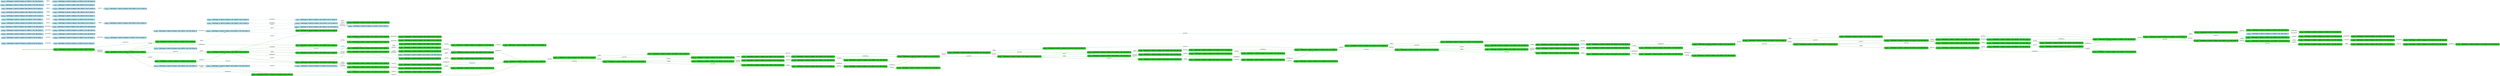 digraph g {

	rankdir="LR"

	__invisible__[shape="point", color="forestgreen"]
	c0q128[label=<<b>c<sub>0</sub>q<sub>128</sub> = AskChange=0, AskCof=0, Balance=0, CofLeft=6, Pot=0, Status=0</b>>, shape="box", style="rounded, filled", fillcolor="limegreen", color="forestgreen", penwidth=3] // Initial
	c1q864[label=<<b>c<sub>1</sub>q<sub>864</sub> = AskChange=0, AskCof=0, Balance=0, CofLeft=6, Pot=0, Status=1</b>>, shape="box", style="rounded, filled", fillcolor="limegreen", color="forestgreen"]
	c2q64[label=<<b>c<sub>2</sub>q<sub>64</sub> = AskChange=0, AskCof=0, Balance=0, CofLeft=6, Pot=0, Status=2</b>>, shape="box", style="rounded, filled", fillcolor="limegreen", color="forestgreen"]
	c3q812[label=<<b>c<sub>3</sub>q<sub>812</sub> = AskChange=0, AskCof=0, Balance=100, CofLeft=6, Pot=0, Status=1</b>>, shape="box", style="rounded, filled", fillcolor="limegreen", color="forestgreen"]
	c5q64[label=<<b>c<sub>5</sub>q<sub>64</sub> = AskChange=0, AskCof=0, Balance=100, CofLeft=6, Pot=0, Status=2</b>>, shape="box", style="rounded, filled", fillcolor="limegreen", color="forestgreen"]
	c49q128[label=<<b>c<sub>49</sub>q<sub>128</sub> = AskChange=0, AskCof=0, Balance=100, CofLeft=6, Pot=0, Status=0</b>>, shape="box", style="rounded, filled", fillcolor="limegreen", color="forestgreen"]
	c6q32[label=<<b>c<sub>6</sub>q<sub>32</sub> = AskChange=1, AskCof=0, Balance=100, CofLeft=6, Pot=0, Status=1</b>>, shape="box", style="rounded, filled", fillcolor="limegreen", color="forestgreen"]
	c10q64[label=<<b>c<sub>10</sub>q<sub>64</sub> = AskChange=1, AskCof=0, Balance=100, CofLeft=6, Pot=0, Status=2</b>>, shape="box", style="rounded, filled", fillcolor="limegreen", color="forestgreen"]
	c134q128[label=<<b>c<sub>134</sub>q<sub>128</sub> = AskChange=1, AskCof=0, Balance=100, CofLeft=6, Pot=0, Status=0</b>>, shape="box", style="rounded, filled", fillcolor="limegreen", color="forestgreen"]
	c7q33[label=<<b>c<sub>7</sub>q<sub>33</sub> = AskChange=0, AskCof=1, Balance=100, CofLeft=6, Pot=0, Status=1</b>>, shape="box", style="rounded, filled", fillcolor="limegreen", color="forestgreen"]
	c11q64[label=<<b>c<sub>11</sub>q<sub>64</sub> = AskChange=0, AskCof=1, Balance=100, CofLeft=6, Pot=0, Status=2</b>>, shape="box", style="rounded, filled", fillcolor="limegreen", color="forestgreen"]
	c133q128[label=<<b>c<sub>133</sub>q<sub>128</sub> = AskChange=0, AskCof=1, Balance=100, CofLeft=6, Pot=0, Status=0</b>>, shape="box", style="rounded, filled", fillcolor="limegreen", color="forestgreen"]
	c12q32[label=<<b>c<sub>12</sub>q<sub>32</sub> = AskChange=1, AskCof=0, Balance=50, CofLeft=5, Pot=50, Status=1</b>>, shape="box", style="rounded, filled", fillcolor="limegreen", color="forestgreen"]
	c132q64[label=<<b>c<sub>132</sub>q<sub>64</sub> = AskChange=1, AskCof=0, Balance=50, CofLeft=5, Pot=50, Status=2</b>>, shape="box", style="rounded, filled", fillcolor="limegreen", color="forestgreen"]
	c67q864[label=<<b>c<sub>67</sub>q<sub>864</sub> = AskChange=0, AskCof=0, Balance=0, CofLeft=5, Pot=50, Status=1</b>>, shape="box", style="rounded, filled", fillcolor="limegreen", color="forestgreen"]
	c68q812[label=<<b>c<sub>68</sub>q<sub>812</sub> = AskChange=0, AskCof=0, Balance=100, CofLeft=5, Pot=50, Status=1</b>>, shape="box", style="rounded, filled", fillcolor="limegreen", color="forestgreen"]
	c72q33[label=<<b>c<sub>72</sub>q<sub>33</sub> = AskChange=0, AskCof=1, Balance=100, CofLeft=5, Pot=50, Status=1</b>>, shape="box", style="rounded, filled", fillcolor="limegreen", color="forestgreen"]
	c78q32[label=<<b>c<sub>78</sub>q<sub>32</sub> = AskChange=1, AskCof=0, Balance=50, CofLeft=4, Pot=100, Status=1</b>>, shape="box", style="rounded, filled", fillcolor="limegreen", color="forestgreen"]
	c137q64[label=<<b>c<sub>137</sub>q<sub>64</sub> = AskChange=1, AskCof=0, Balance=50, CofLeft=4, Pot=100, Status=2</b>>, shape="box", style="rounded, filled", fillcolor="limegreen", color="forestgreen"]
	c79q864[label=<<b>c<sub>79</sub>q<sub>864</sub> = AskChange=0, AskCof=0, Balance=0, CofLeft=4, Pot=100, Status=1</b>>, shape="box", style="rounded, filled", fillcolor="limegreen", color="forestgreen"]
	c80q812[label=<<b>c<sub>80</sub>q<sub>812</sub> = AskChange=0, AskCof=0, Balance=100, CofLeft=4, Pot=100, Status=1</b>>, shape="box", style="rounded, filled", fillcolor="limegreen", color="forestgreen"]
	c84q33[label=<<b>c<sub>84</sub>q<sub>33</sub> = AskChange=0, AskCof=1, Balance=100, CofLeft=4, Pot=100, Status=1</b>>, shape="box", style="rounded, filled", fillcolor="limegreen", color="forestgreen"]
	c90q32[label=<<b>c<sub>90</sub>q<sub>32</sub> = AskChange=1, AskCof=0, Balance=50, CofLeft=3, Pot=150, Status=1</b>>, shape="box", style="rounded, filled", fillcolor="limegreen", color="forestgreen"]
	c140q64[label=<<b>c<sub>140</sub>q<sub>64</sub> = AskChange=1, AskCof=0, Balance=50, CofLeft=3, Pot=150, Status=2</b>>, shape="box", style="rounded, filled", fillcolor="limegreen", color="forestgreen"]
	c91q864[label=<<b>c<sub>91</sub>q<sub>864</sub> = AskChange=0, AskCof=0, Balance=0, CofLeft=3, Pot=150, Status=1</b>>, shape="box", style="rounded, filled", fillcolor="limegreen", color="forestgreen"]
	c92q812[label=<<b>c<sub>92</sub>q<sub>812</sub> = AskChange=0, AskCof=0, Balance=100, CofLeft=3, Pot=150, Status=1</b>>, shape="box", style="rounded, filled", fillcolor="limegreen", color="forestgreen"]
	c96q33[label=<<b>c<sub>96</sub>q<sub>33</sub> = AskChange=0, AskCof=1, Balance=100, CofLeft=3, Pot=150, Status=1</b>>, shape="box", style="rounded, filled", fillcolor="limegreen", color="forestgreen"]
	c102q32[label=<<b>c<sub>102</sub>q<sub>32</sub> = AskChange=1, AskCof=0, Balance=50, CofLeft=2, Pot=200, Status=1</b>>, shape="box", style="rounded, filled", fillcolor="limegreen", color="forestgreen"]
	c143q64[label=<<b>c<sub>143</sub>q<sub>64</sub> = AskChange=1, AskCof=0, Balance=50, CofLeft=2, Pot=200, Status=2</b>>, shape="box", style="rounded, filled", fillcolor="limegreen", color="forestgreen"]
	c103q864[label=<<b>c<sub>103</sub>q<sub>864</sub> = AskChange=0, AskCof=0, Balance=0, CofLeft=2, Pot=200, Status=1</b>>, shape="box", style="rounded, filled", fillcolor="limegreen", color="forestgreen"]
	c104q812[label=<<b>c<sub>104</sub>q<sub>812</sub> = AskChange=0, AskCof=0, Balance=100, CofLeft=2, Pot=200, Status=1</b>>, shape="box", style="rounded, filled", fillcolor="limegreen", color="forestgreen"]
	c108q33[label=<<b>c<sub>108</sub>q<sub>33</sub> = AskChange=0, AskCof=1, Balance=100, CofLeft=2, Pot=200, Status=1</b>>, shape="box", style="rounded, filled", fillcolor="limegreen", color="forestgreen"]
	c114q32[label=<<b>c<sub>114</sub>q<sub>32</sub> = AskChange=1, AskCof=0, Balance=50, CofLeft=1, Pot=250, Status=1</b>>, shape="box", style="rounded, filled", fillcolor="limegreen", color="forestgreen"]
	c146q64[label=<<b>c<sub>146</sub>q<sub>64</sub> = AskChange=1, AskCof=0, Balance=50, CofLeft=1, Pot=250, Status=2</b>>, shape="box", style="rounded, filled", fillcolor="limegreen", color="forestgreen"]
	c63q864[label=<<b>c<sub>63</sub>q<sub>864</sub> = AskChange=0, AskCof=0, Balance=0, CofLeft=1, Pot=250, Status=1</b>>, shape="box", style="rounded, filled", fillcolor="limegreen", color="forestgreen"]
	c115q812[label=<<b>c<sub>115</sub>q<sub>812</sub> = AskChange=0, AskCof=0, Balance=100, CofLeft=1, Pot=250, Status=1</b>>, shape="box", style="rounded, filled", fillcolor="limegreen", color="forestgreen"]
	c119q33[label=<<b>c<sub>119</sub>q<sub>33</sub> = AskChange=0, AskCof=1, Balance=100, CofLeft=1, Pot=250, Status=1</b>>, shape="box", style="rounded, filled", fillcolor="limegreen", color="forestgreen"]
	c125q64[label=<<b>c<sub>125</sub>q<sub>64</sub> = AskChange=1, AskCof=0, Balance=50, CofLeft=0, Pot=300, Status=2</b>>, shape="box", style="rounded, filled", fillcolor="limegreen", color="forestgreen"]
	c149q18[label=<<b>c<sub>149</sub>q<sub>18</sub> = AskChange=1, AskCof=0, Balance=50, CofLeft=0, Pot=300, Status=0</b>>, shape="box", style="rounded, filled", fillcolor="limegreen", color="forestgreen"]
	c120q44[label=<<b>c<sub>120</sub>q<sub>44</sub> = AskChange=0, AskCof=0, Balance=200, CofLeft=1, Pot=250, Status=1</b>>, shape="box", style="rounded, filled", fillcolor="limegreen", color="forestgreen"]
	c122q33[label=<<b>c<sub>122</sub>q<sub>33</sub> = AskChange=0, AskCof=1, Balance=200, CofLeft=1, Pot=250, Status=1</b>>, shape="box", style="rounded, filled", fillcolor="limegreen", color="forestgreen"]
	c123q64[label=<<b>c<sub>123</sub>q<sub>64</sub> = AskChange=1, AskCof=0, Balance=150, CofLeft=0, Pot=300, Status=2</b>>, shape="box", style="rounded, filled", fillcolor="limegreen", color="forestgreen"]
	c147q18[label=<<b>c<sub>147</sub>q<sub>18</sub> = AskChange=1, AskCof=0, Balance=150, CofLeft=0, Pot=300, Status=0</b>>, shape="box", style="rounded, filled", fillcolor="limegreen", color="forestgreen"]
	c118q556[label=<<b>c<sub>118</sub>q<sub>556</sub> = AskChange=0, AskCof=0, Balance=150, CofLeft=1, Pot=250, Status=1</b>>, shape="box", style="rounded, filled", fillcolor="limegreen", color="forestgreen"]
	c121q33[label=<<b>c<sub>121</sub>q<sub>33</sub> = AskChange=0, AskCof=1, Balance=150, CofLeft=1, Pot=250, Status=1</b>>, shape="box", style="rounded, filled", fillcolor="limegreen", color="forestgreen"]
	c124q64[label=<<b>c<sub>124</sub>q<sub>64</sub> = AskChange=1, AskCof=0, Balance=100, CofLeft=0, Pot=300, Status=2</b>>, shape="box", style="rounded, filled", fillcolor="limegreen", color="forestgreen"]
	c148q18[label=<<b>c<sub>148</sub>q<sub>18</sub> = AskChange=1, AskCof=0, Balance=100, CofLeft=0, Pot=300, Status=0</b>>, shape="box", style="rounded, filled", fillcolor="limegreen", color="forestgreen"]
	c116q812[label=<<b>c<sub>116</sub>q<sub>812</sub> = AskChange=0, AskCof=0, Balance=50, CofLeft=1, Pot=250, Status=1</b>>, shape="box", style="rounded, filled", fillcolor="limegreen", color="forestgreen"]
	c117q33[label=<<b>c<sub>117</sub>q<sub>33</sub> = AskChange=0, AskCof=1, Balance=50, CofLeft=1, Pot=250, Status=1</b>>, shape="box", style="rounded, filled", fillcolor="limegreen", color="forestgreen"]
	c126q64[label=<<b>c<sub>126</sub>q<sub>64</sub> = AskChange=0, AskCof=0, Balance=0, CofLeft=0, Pot=300, Status=2</b>>, shape="box", style="rounded, filled", fillcolor="limegreen", color="forestgreen"]
	c22q18[label=<<b>c<sub>22</sub>q<sub>18</sub> = AskChange=0, AskCof=0, Balance=0, CofLeft=0, Pot=300, Status=0</b>>, shape="box", style="rounded, filled", fillcolor="limegreen", color="forestgreen"]
	c109q44[label=<<b>c<sub>109</sub>q<sub>44</sub> = AskChange=0, AskCof=0, Balance=200, CofLeft=2, Pot=200, Status=1</b>>, shape="box", style="rounded, filled", fillcolor="limegreen", color="forestgreen"]
	c111q33[label=<<b>c<sub>111</sub>q<sub>33</sub> = AskChange=0, AskCof=1, Balance=200, CofLeft=2, Pot=200, Status=1</b>>, shape="box", style="rounded, filled", fillcolor="limegreen", color="forestgreen"]
	c112q32[label=<<b>c<sub>112</sub>q<sub>32</sub> = AskChange=1, AskCof=0, Balance=150, CofLeft=1, Pot=250, Status=1</b>>, shape="box", style="rounded, filled", fillcolor="limegreen", color="forestgreen"]
	c144q64[label=<<b>c<sub>144</sub>q<sub>64</sub> = AskChange=1, AskCof=0, Balance=150, CofLeft=1, Pot=250, Status=2</b>>, shape="box", style="rounded, filled", fillcolor="limegreen", color="forestgreen"]
	c107q556[label=<<b>c<sub>107</sub>q<sub>556</sub> = AskChange=0, AskCof=0, Balance=150, CofLeft=2, Pot=200, Status=1</b>>, shape="box", style="rounded, filled", fillcolor="limegreen", color="forestgreen"]
	c110q33[label=<<b>c<sub>110</sub>q<sub>33</sub> = AskChange=0, AskCof=1, Balance=150, CofLeft=2, Pot=200, Status=1</b>>, shape="box", style="rounded, filled", fillcolor="limegreen", color="forestgreen"]
	c113q32[label=<<b>c<sub>113</sub>q<sub>32</sub> = AskChange=1, AskCof=0, Balance=100, CofLeft=1, Pot=250, Status=1</b>>, shape="box", style="rounded, filled", fillcolor="limegreen", color="forestgreen"]
	c145q64[label=<<b>c<sub>145</sub>q<sub>64</sub> = AskChange=1, AskCof=0, Balance=100, CofLeft=1, Pot=250, Status=2</b>>, shape="box", style="rounded, filled", fillcolor="limegreen", color="forestgreen"]
	c105q812[label=<<b>c<sub>105</sub>q<sub>812</sub> = AskChange=0, AskCof=0, Balance=50, CofLeft=2, Pot=200, Status=1</b>>, shape="box", style="rounded, filled", fillcolor="limegreen", color="forestgreen"]
	c106q33[label=<<b>c<sub>106</sub>q<sub>33</sub> = AskChange=0, AskCof=1, Balance=50, CofLeft=2, Pot=200, Status=1</b>>, shape="box", style="rounded, filled", fillcolor="limegreen", color="forestgreen"]
	c97q44[label=<<b>c<sub>97</sub>q<sub>44</sub> = AskChange=0, AskCof=0, Balance=200, CofLeft=3, Pot=150, Status=1</b>>, shape="box", style="rounded, filled", fillcolor="limegreen", color="forestgreen"]
	c99q33[label=<<b>c<sub>99</sub>q<sub>33</sub> = AskChange=0, AskCof=1, Balance=200, CofLeft=3, Pot=150, Status=1</b>>, shape="box", style="rounded, filled", fillcolor="limegreen", color="forestgreen"]
	c100q32[label=<<b>c<sub>100</sub>q<sub>32</sub> = AskChange=1, AskCof=0, Balance=150, CofLeft=2, Pot=200, Status=1</b>>, shape="box", style="rounded, filled", fillcolor="limegreen", color="forestgreen"]
	c141q64[label=<<b>c<sub>141</sub>q<sub>64</sub> = AskChange=1, AskCof=0, Balance=150, CofLeft=2, Pot=200, Status=2</b>>, shape="box", style="rounded, filled", fillcolor="limegreen", color="forestgreen"]
	c95q556[label=<<b>c<sub>95</sub>q<sub>556</sub> = AskChange=0, AskCof=0, Balance=150, CofLeft=3, Pot=150, Status=1</b>>, shape="box", style="rounded, filled", fillcolor="limegreen", color="forestgreen"]
	c98q33[label=<<b>c<sub>98</sub>q<sub>33</sub> = AskChange=0, AskCof=1, Balance=150, CofLeft=3, Pot=150, Status=1</b>>, shape="box", style="rounded, filled", fillcolor="limegreen", color="forestgreen"]
	c101q32[label=<<b>c<sub>101</sub>q<sub>32</sub> = AskChange=1, AskCof=0, Balance=100, CofLeft=2, Pot=200, Status=1</b>>, shape="box", style="rounded, filled", fillcolor="limegreen", color="forestgreen"]
	c142q64[label=<<b>c<sub>142</sub>q<sub>64</sub> = AskChange=1, AskCof=0, Balance=100, CofLeft=2, Pot=200, Status=2</b>>, shape="box", style="rounded, filled", fillcolor="limegreen", color="forestgreen"]
	c93q812[label=<<b>c<sub>93</sub>q<sub>812</sub> = AskChange=0, AskCof=0, Balance=50, CofLeft=3, Pot=150, Status=1</b>>, shape="box", style="rounded, filled", fillcolor="limegreen", color="forestgreen"]
	c94q33[label=<<b>c<sub>94</sub>q<sub>33</sub> = AskChange=0, AskCof=1, Balance=50, CofLeft=3, Pot=150, Status=1</b>>, shape="box", style="rounded, filled", fillcolor="limegreen", color="forestgreen"]
	c85q44[label=<<b>c<sub>85</sub>q<sub>44</sub> = AskChange=0, AskCof=0, Balance=200, CofLeft=4, Pot=100, Status=1</b>>, shape="box", style="rounded, filled", fillcolor="limegreen", color="forestgreen"]
	c87q33[label=<<b>c<sub>87</sub>q<sub>33</sub> = AskChange=0, AskCof=1, Balance=200, CofLeft=4, Pot=100, Status=1</b>>, shape="box", style="rounded, filled", fillcolor="limegreen", color="forestgreen"]
	c88q32[label=<<b>c<sub>88</sub>q<sub>32</sub> = AskChange=1, AskCof=0, Balance=150, CofLeft=3, Pot=150, Status=1</b>>, shape="box", style="rounded, filled", fillcolor="limegreen", color="forestgreen"]
	c138q64[label=<<b>c<sub>138</sub>q<sub>64</sub> = AskChange=1, AskCof=0, Balance=150, CofLeft=3, Pot=150, Status=2</b>>, shape="box", style="rounded, filled", fillcolor="limegreen", color="forestgreen"]
	c83q556[label=<<b>c<sub>83</sub>q<sub>556</sub> = AskChange=0, AskCof=0, Balance=150, CofLeft=4, Pot=100, Status=1</b>>, shape="box", style="rounded, filled", fillcolor="limegreen", color="forestgreen"]
	c86q33[label=<<b>c<sub>86</sub>q<sub>33</sub> = AskChange=0, AskCof=1, Balance=150, CofLeft=4, Pot=100, Status=1</b>>, shape="box", style="rounded, filled", fillcolor="limegreen", color="forestgreen"]
	c89q32[label=<<b>c<sub>89</sub>q<sub>32</sub> = AskChange=1, AskCof=0, Balance=100, CofLeft=3, Pot=150, Status=1</b>>, shape="box", style="rounded, filled", fillcolor="limegreen", color="forestgreen"]
	c139q64[label=<<b>c<sub>139</sub>q<sub>64</sub> = AskChange=1, AskCof=0, Balance=100, CofLeft=3, Pot=150, Status=2</b>>, shape="box", style="rounded, filled", fillcolor="limegreen", color="forestgreen"]
	c81q812[label=<<b>c<sub>81</sub>q<sub>812</sub> = AskChange=0, AskCof=0, Balance=50, CofLeft=4, Pot=100, Status=1</b>>, shape="box", style="rounded, filled", fillcolor="limegreen", color="forestgreen"]
	c82q33[label=<<b>c<sub>82</sub>q<sub>33</sub> = AskChange=0, AskCof=1, Balance=50, CofLeft=4, Pot=100, Status=1</b>>, shape="box", style="rounded, filled", fillcolor="limegreen", color="forestgreen"]
	c73q44[label=<<b>c<sub>73</sub>q<sub>44</sub> = AskChange=0, AskCof=0, Balance=200, CofLeft=5, Pot=50, Status=1</b>>, shape="box", style="rounded, filled", fillcolor="limegreen", color="forestgreen"]
	c75q33[label=<<b>c<sub>75</sub>q<sub>33</sub> = AskChange=0, AskCof=1, Balance=200, CofLeft=5, Pot=50, Status=1</b>>, shape="box", style="rounded, filled", fillcolor="limegreen", color="forestgreen"]
	c76q32[label=<<b>c<sub>76</sub>q<sub>32</sub> = AskChange=1, AskCof=0, Balance=150, CofLeft=4, Pot=100, Status=1</b>>, shape="box", style="rounded, filled", fillcolor="limegreen", color="forestgreen"]
	c135q64[label=<<b>c<sub>135</sub>q<sub>64</sub> = AskChange=1, AskCof=0, Balance=150, CofLeft=4, Pot=100, Status=2</b>>, shape="box", style="rounded, filled", fillcolor="limegreen", color="forestgreen"]
	c71q556[label=<<b>c<sub>71</sub>q<sub>556</sub> = AskChange=0, AskCof=0, Balance=150, CofLeft=5, Pot=50, Status=1</b>>, shape="box", style="rounded, filled", fillcolor="limegreen", color="forestgreen"]
	c74q33[label=<<b>c<sub>74</sub>q<sub>33</sub> = AskChange=0, AskCof=1, Balance=150, CofLeft=5, Pot=50, Status=1</b>>, shape="box", style="rounded, filled", fillcolor="limegreen", color="forestgreen"]
	c77q32[label=<<b>c<sub>77</sub>q<sub>32</sub> = AskChange=1, AskCof=0, Balance=100, CofLeft=4, Pot=100, Status=1</b>>, shape="box", style="rounded, filled", fillcolor="limegreen", color="forestgreen"]
	c136q64[label=<<b>c<sub>136</sub>q<sub>64</sub> = AskChange=1, AskCof=0, Balance=100, CofLeft=4, Pot=100, Status=2</b>>, shape="box", style="rounded, filled", fillcolor="limegreen", color="forestgreen"]
	c69q812[label=<<b>c<sub>69</sub>q<sub>812</sub> = AskChange=0, AskCof=0, Balance=50, CofLeft=5, Pot=50, Status=1</b>>, shape="box", style="rounded, filled", fillcolor="limegreen", color="forestgreen"]
	c70q33[label=<<b>c<sub>70</sub>q<sub>33</sub> = AskChange=0, AskCof=1, Balance=50, CofLeft=5, Pot=50, Status=1</b>>, shape="box", style="rounded, filled", fillcolor="limegreen", color="forestgreen"]
	c9q44[label=<<b>c<sub>9</sub>q<sub>44</sub> = AskChange=0, AskCof=0, Balance=200, CofLeft=6, Pot=0, Status=1</b>>, shape="box", style="rounded, filled", fillcolor="limegreen", color="forestgreen"]
	c16q64[label=<<b>c<sub>16</sub>q<sub>64</sub> = AskChange=0, AskCof=0, Balance=200, CofLeft=6, Pot=0, Status=2</b>>, shape="box", style="rounded, filled", fillcolor="limegreen", color="forestgreen"]
	c59q128[label=<<b>c<sub>59</sub>q<sub>128</sub> = AskChange=0, AskCof=0, Balance=200, CofLeft=6, Pot=0, Status=0</b>>, shape="box", style="rounded, filled", fillcolor="limegreen", color="forestgreen"]
	c17q32[label=<<b>c<sub>17</sub>q<sub>32</sub> = AskChange=1, AskCof=0, Balance=200, CofLeft=6, Pot=0, Status=1</b>>, shape="box", style="rounded, filled", fillcolor="limegreen", color="forestgreen"]
	c128q64[label=<<b>c<sub>128</sub>q<sub>64</sub> = AskChange=1, AskCof=0, Balance=200, CofLeft=6, Pot=0, Status=2</b>>, shape="box", style="rounded, filled", fillcolor="limegreen", color="forestgreen"]
	c18q33[label=<<b>c<sub>18</sub>q<sub>33</sub> = AskChange=0, AskCof=1, Balance=200, CofLeft=6, Pot=0, Status=1</b>>, shape="box", style="rounded, filled", fillcolor="limegreen", color="forestgreen"]
	c64q32[label=<<b>c<sub>64</sub>q<sub>32</sub> = AskChange=1, AskCof=0, Balance=150, CofLeft=5, Pot=50, Status=1</b>>, shape="box", style="rounded, filled", fillcolor="limegreen", color="forestgreen"]
	c127q64[label=<<b>c<sub>127</sub>q<sub>64</sub> = AskChange=1, AskCof=0, Balance=150, CofLeft=5, Pot=50, Status=2</b>>, shape="box", style="rounded, filled", fillcolor="limegreen", color="forestgreen"]
	c8q556[label=<<b>c<sub>8</sub>q<sub>556</sub> = AskChange=0, AskCof=0, Balance=150, CofLeft=6, Pot=0, Status=1</b>>, shape="box", style="rounded, filled", fillcolor="limegreen", color="forestgreen"]
	c13q64[label=<<b>c<sub>13</sub>q<sub>64</sub> = AskChange=0, AskCof=0, Balance=150, CofLeft=6, Pot=0, Status=2</b>>, shape="box", style="rounded, filled", fillcolor="limegreen", color="forestgreen"]
	c131q128[label=<<b>c<sub>131</sub>q<sub>128</sub> = AskChange=0, AskCof=0, Balance=150, CofLeft=6, Pot=0, Status=0</b>>, shape="box", style="rounded, filled", fillcolor="limegreen", color="forestgreen"]
	c14q32[label=<<b>c<sub>14</sub>q<sub>32</sub> = AskChange=1, AskCof=0, Balance=150, CofLeft=6, Pot=0, Status=1</b>>, shape="box", style="rounded, filled", fillcolor="limegreen", color="forestgreen"]
	c130q64[label=<<b>c<sub>130</sub>q<sub>64</sub> = AskChange=1, AskCof=0, Balance=150, CofLeft=6, Pot=0, Status=2</b>>, shape="box", style="rounded, filled", fillcolor="limegreen", color="forestgreen"]
	c15q33[label=<<b>c<sub>15</sub>q<sub>33</sub> = AskChange=0, AskCof=1, Balance=150, CofLeft=6, Pot=0, Status=1</b>>, shape="box", style="rounded, filled", fillcolor="limegreen", color="forestgreen"]
	c65q32[label=<<b>c<sub>65</sub>q<sub>32</sub> = AskChange=1, AskCof=0, Balance=100, CofLeft=5, Pot=50, Status=1</b>>, shape="box", style="rounded, filled", fillcolor="limegreen", color="forestgreen"]
	c129q64[label=<<b>c<sub>129</sub>q<sub>64</sub> = AskChange=1, AskCof=0, Balance=100, CofLeft=5, Pot=50, Status=2</b>>, shape="box", style="rounded, filled", fillcolor="limegreen", color="forestgreen"]
	c4q812[label=<<b>c<sub>4</sub>q<sub>812</sub> = AskChange=0, AskCof=0, Balance=50, CofLeft=6, Pot=0, Status=1</b>>, shape="box", style="rounded, filled", fillcolor="limegreen", color="forestgreen"]
	c66q33[label=<<b>c<sub>66</sub>q<sub>33</sub> = AskChange=0, AskCof=1, Balance=50, CofLeft=6, Pot=0, Status=1</b>>, shape="box", style="rounded, filled", fillcolor="limegreen", color="forestgreen"]
	c19q864[label=<<b>c<sub>19</sub>q<sub>864</sub> = AskChange=0, AskCof=0, Balance=0, CofLeft=0, Pot=50, Status=1</b>>, shape="box", style="rounded, filled, dashed", fillcolor="lightblue2", color="deepskyblue4"]
	c20q2[label=<<b>c<sub>20</sub>q<sub>2</sub> = AskChange=0, AskCof=0, Balance=0, CofLeft=0, Pot=50, Status=0</b>>, shape="box", style="rounded, filled, dashed", fillcolor="lightblue2", color="deepskyblue4"]
	c21q864[label=<<b>c<sub>21</sub>q<sub>864</sub> = AskChange=0, AskCof=0, Balance=0, CofLeft=0, Pot=300, Status=1</b>>, shape="box", style="rounded, filled, dashed", fillcolor="lightblue2", color="deepskyblue4"]
	c23q864[label=<<b>c<sub>23</sub>q<sub>864</sub> = AskChange=0, AskCof=0, Balance=0, CofLeft=1, Pot=50, Status=1</b>>, shape="box", style="rounded, filled, dashed", fillcolor="lightblue2", color="deepskyblue4"]
	c24q130[label=<<b>c<sub>24</sub>q<sub>130</sub> = AskChange=0, AskCof=0, Balance=0, CofLeft=1, Pot=50, Status=0</b>>, shape="box", style="rounded, filled, dashed", fillcolor="lightblue2", color="deepskyblue4"]
	c25q864[label=<<b>c<sub>25</sub>q<sub>864</sub> = AskChange=0, AskCof=0, Balance=0, CofLeft=6, Pot=300, Status=1</b>>, shape="box", style="rounded, filled, dashed", fillcolor="lightblue2", color="deepskyblue4"]
	c26q144[label=<<b>c<sub>26</sub>q<sub>144</sub> = AskChange=0, AskCof=0, Balance=0, CofLeft=6, Pot=300, Status=0</b>>, shape="box", style="rounded, filled, dashed", fillcolor="lightblue2", color="deepskyblue4"]
	c27q864[label=<<b>c<sub>27</sub>q<sub>864</sub> = AskChange=0, AskCof=0, Balance=0, CofLeft=1, Pot=300, Status=1</b>>, shape="box", style="rounded, filled, dashed", fillcolor="lightblue2", color="deepskyblue4"]
	c28q146[label=<<b>c<sub>28</sub>q<sub>146</sub> = AskChange=0, AskCof=0, Balance=0, CofLeft=1, Pot=300, Status=0</b>>, shape="box", style="rounded, filled, dashed", fillcolor="lightblue2", color="deepskyblue4"]
	c29q64[label=<<b>c<sub>29</sub>q<sub>64</sub> = AskChange=0, AskCof=0, Balance=100, CofLeft=0, Pot=0, Status=2</b>>, shape="box", style="rounded, filled, dashed", fillcolor="lightblue2", color="deepskyblue4"]
	c30q2[label=<<b>c<sub>30</sub>q<sub>2</sub> = AskChange=0, AskCof=0, Balance=100, CofLeft=0, Pot=0, Status=0</b>>, shape="box", style="rounded, filled, dashed", fillcolor="lightblue2", color="deepskyblue4"]
	c31q64[label=<<b>c<sub>31</sub>q<sub>64</sub> = AskChange=0, AskCof=0, Balance=100, CofLeft=0, Pot=300, Status=2</b>>, shape="box", style="rounded, filled, dashed", fillcolor="lightblue2", color="deepskyblue4"]
	c32q18[label=<<b>c<sub>32</sub>q<sub>18</sub> = AskChange=0, AskCof=0, Balance=100, CofLeft=0, Pot=300, Status=0</b>>, shape="box", style="rounded, filled, dashed", fillcolor="lightblue2", color="deepskyblue4"]
	c33q64[label=<<b>c<sub>33</sub>q<sub>64</sub> = AskChange=0, AskCof=0, Balance=100, CofLeft=1, Pot=0, Status=2</b>>, shape="box", style="rounded, filled, dashed", fillcolor="lightblue2", color="deepskyblue4"]
	c34q130[label=<<b>c<sub>34</sub>q<sub>130</sub> = AskChange=0, AskCof=0, Balance=100, CofLeft=1, Pot=0, Status=0</b>>, shape="box", style="rounded, filled, dashed", fillcolor="lightblue2", color="deepskyblue4"]
	c35q64[label=<<b>c<sub>35</sub>q<sub>64</sub> = AskChange=0, AskCof=0, Balance=100, CofLeft=6, Pot=250, Status=2</b>>, shape="box", style="rounded, filled, dashed", fillcolor="lightblue2", color="deepskyblue4"]
	c36q144[label=<<b>c<sub>36</sub>q<sub>144</sub> = AskChange=0, AskCof=0, Balance=100, CofLeft=6, Pot=250, Status=0</b>>, shape="box", style="rounded, filled, dashed", fillcolor="lightblue2", color="deepskyblue4"]
	c37q64[label=<<b>c<sub>37</sub>q<sub>64</sub> = AskChange=0, AskCof=0, Balance=100, CofLeft=1, Pot=250, Status=2</b>>, shape="box", style="rounded, filled, dashed", fillcolor="lightblue2", color="deepskyblue4"]
	c38q146[label=<<b>c<sub>38</sub>q<sub>146</sub> = AskChange=0, AskCof=0, Balance=100, CofLeft=1, Pot=250, Status=0</b>>, shape="box", style="rounded, filled, dashed", fillcolor="lightblue2", color="deepskyblue4"]
	c39q812[label=<<b>c<sub>39</sub>q<sub>812</sub> = AskChange=0, AskCof=0, Balance=100, CofLeft=0, Pot=0, Status=1</b>>, shape="box", style="rounded, filled, dashed", fillcolor="lightblue2", color="deepskyblue4"]
	c40q32[label=<<b>c<sub>40</sub>q<sub>32</sub> = AskChange=0, AskCof=1, Balance=100, CofLeft=0, Pot=0, Status=1</b>>, shape="box", style="rounded, filled, dashed", fillcolor="lightblue2", color="deepskyblue4"]
	c41q812[label=<<b>c<sub>41</sub>q<sub>812</sub> = AskChange=0, AskCof=0, Balance=50, CofLeft=0, Pot=0, Status=1</b>>, shape="box", style="rounded, filled, dashed", fillcolor="lightblue2", color="deepskyblue4"]
	c42q33[label=<<b>c<sub>42</sub>q<sub>33</sub> = AskChange=0, AskCof=1, Balance=50, CofLeft=1, Pot=0, Status=1</b>>, shape="box", style="rounded, filled, dashed", fillcolor="lightblue2", color="deepskyblue4"]
	c43q64[label=<<b>c<sub>43</sub>q<sub>64</sub> = AskChange=0, AskCof=0, Balance=0, CofLeft=0, Pot=50, Status=2</b>>, shape="box", style="rounded, filled, dashed", fillcolor="lightblue2", color="deepskyblue4"]
	c44q33[label=<<b>c<sub>44</sub>q<sub>33</sub> = AskChange=0, AskCof=1, Balance=50, CofLeft=2, Pot=0, Status=1</b>>, shape="box", style="rounded, filled, dashed", fillcolor="lightblue2", color="deepskyblue4"]
	c45q556[label=<<b>c<sub>45</sub>q<sub>556</sub> = AskChange=0, AskCof=0, Balance=150, CofLeft=0, Pot=0, Status=1</b>>, shape="box", style="rounded, filled, dashed", fillcolor="lightblue2", color="deepskyblue4"]
	c46q32[label=<<b>c<sub>46</sub>q<sub>32</sub> = AskChange=0, AskCof=1, Balance=150, CofLeft=0, Pot=0, Status=1</b>>, shape="box", style="rounded, filled, dashed", fillcolor="lightblue2", color="deepskyblue4"]
	c47q44[label=<<b>c<sub>47</sub>q<sub>44</sub> = AskChange=0, AskCof=0, Balance=200, CofLeft=0, Pot=0, Status=1</b>>, shape="box", style="rounded, filled, dashed", fillcolor="lightblue2", color="deepskyblue4"]
	c48q32[label=<<b>c<sub>48</sub>q<sub>32</sub> = AskChange=0, AskCof=1, Balance=200, CofLeft=0, Pot=0, Status=1</b>>, shape="box", style="rounded, filled, dashed", fillcolor="lightblue2", color="deepskyblue4"]
	c50q2[label=<<b>c<sub>50</sub>q<sub>2</sub> = AskChange=1, AskCof=0, Balance=200, CofLeft=0, Pot=0, Status=0</b>>, shape="box", style="rounded, filled, dashed", fillcolor="lightblue2", color="deepskyblue4"]
	c51q130[label=<<b>c<sub>51</sub>q<sub>130</sub> = AskChange=1, AskCof=0, Balance=200, CofLeft=1, Pot=0, Status=0</b>>, shape="box", style="rounded, filled, dashed", fillcolor="lightblue2", color="deepskyblue4"]
	c52q18[label=<<b>c<sub>52</sub>q<sub>18</sub> = AskChange=0, AskCof=0, Balance=100, CofLeft=0, Pot=250, Status=0</b>>, shape="box", style="rounded, filled, dashed", fillcolor="lightblue2", color="deepskyblue4"]
	c53q18[label=<<b>c<sub>53</sub>q<sub>18</sub> = AskChange=0, AskCof=0, Balance=200, CofLeft=0, Pot=300, Status=0</b>>, shape="box", style="rounded, filled, dashed", fillcolor="lightblue2", color="deepskyblue4"]
	c54q2[label=<<b>c<sub>54</sub>q<sub>2</sub> = AskChange=0, AskCof=0, Balance=200, CofLeft=0, Pot=0, Status=0</b>>, shape="box", style="rounded, filled, dashed", fillcolor="lightblue2", color="deepskyblue4"]
	c55q130[label=<<b>c<sub>55</sub>q<sub>130</sub> = AskChange=1, AskCof=0, Balance=200, CofLeft=2, Pot=0, Status=0</b>>, shape="box", style="rounded, filled, dashed", fillcolor="lightblue2", color="deepskyblue4"]
	c56q864[label=<<b>c<sub>56</sub>q<sub>864</sub> = AskChange=0, AskCof=0, Balance=0, CofLeft=1, Pot=0, Status=1</b>>, shape="box", style="rounded, filled, dashed", fillcolor="lightblue2", color="deepskyblue4"]
	c57q864[label=<<b>c<sub>57</sub>q<sub>864</sub> = AskChange=0, AskCof=0, Balance=0, CofLeft=6, Pot=250, Status=1</b>>, shape="box", style="rounded, filled, dashed", fillcolor="lightblue2", color="deepskyblue4"]
	c58q144[label=<<b>c<sub>58</sub>q<sub>144</sub> = AskChange=0, AskCof=0, Balance=200, CofLeft=6, Pot=300, Status=0</b>>, shape="box", style="rounded, filled, dashed", fillcolor="lightblue2", color="deepskyblue4"]
	c60q146[label=<<b>c<sub>60</sub>q<sub>146</sub> = AskChange=0, AskCof=0, Balance=100, CofLeft=2, Pot=250, Status=0</b>>, shape="box", style="rounded, filled, dashed", fillcolor="lightblue2", color="deepskyblue4"]
	c61q146[label=<<b>c<sub>61</sub>q<sub>146</sub> = AskChange=0, AskCof=0, Balance=0, CofLeft=1, Pot=250, Status=0</b>>, shape="box", style="rounded, filled, dashed", fillcolor="lightblue2", color="deepskyblue4"]
	c62q144[label=<<b>c<sub>62</sub>q<sub>144</sub> = AskChange=0, AskCof=0, Balance=0, CofLeft=6, Pot=250, Status=0</b>>, shape="box", style="rounded, filled, dashed", fillcolor="lightblue2", color="deepskyblue4"]

	__invisible__ -> c0q128[penwidth=3, color="forestgreen"]
	c0q128 -> c1q864[label=<powerUp>, color="forestgreen"]
	c1q864 -> c2q64[label=<autoOut>, color="forestgreen"]
	c2q64 -> c0q128[label=<powerDown>, color="forestgreen"]
	c1q864 -> c3q812[label=<insert100>, color="forestgreen"]
	c3q812 -> c5q64[label=<autoOut>, color="forestgreen"]
	c5q64 -> c49q128[label=<powerDown>, color="forestgreen"]
	c3q812 -> c6q32[label=<changeReq>, color="forestgreen"]
	c6q32 -> c10q64[label=<autoOut>, color="forestgreen"]
	c10q64 -> c134q128[label=<powerDown>, color="forestgreen"]
	c6q32 -> c1q864[label=<backBalance>, color="forestgreen"]
	c3q812 -> c7q33[label=<cofReq>, color="forestgreen"]
	c7q33 -> c11q64[label=<autoOut>, color="forestgreen"]
	c11q64 -> c133q128[label=<powerDown>, color="forestgreen"]
	c7q33 -> c12q32[label=<serveCof>, color="forestgreen"]
	c12q32 -> c132q64[label=<autoOut>, color="forestgreen"]
	c12q32 -> c67q864[label=<backBalance>, color="forestgreen"]
	c67q864 -> c68q812[label=<insert100>, color="forestgreen"]
	c68q812 -> c72q33[label=<cofReq>, color="forestgreen"]
	c72q33 -> c78q32[label=<serveCof>, color="forestgreen"]
	c78q32 -> c137q64[label=<autoOut>, color="forestgreen"]
	c78q32 -> c79q864[label=<backBalance>, color="forestgreen"]
	c79q864 -> c80q812[label=<insert100>, color="forestgreen"]
	c80q812 -> c84q33[label=<cofReq>, color="forestgreen"]
	c84q33 -> c90q32[label=<serveCof>, color="forestgreen"]
	c90q32 -> c140q64[label=<autoOut>, color="forestgreen"]
	c90q32 -> c91q864[label=<backBalance>, color="forestgreen"]
	c91q864 -> c92q812[label=<insert100>, color="forestgreen"]
	c92q812 -> c96q33[label=<cofReq>, color="forestgreen"]
	c96q33 -> c102q32[label=<serveCof>, color="forestgreen"]
	c102q32 -> c143q64[label=<autoOut>, color="forestgreen"]
	c102q32 -> c103q864[label=<backBalance>, color="forestgreen"]
	c103q864 -> c104q812[label=<insert100>, color="forestgreen"]
	c104q812 -> c108q33[label=<cofReq>, color="forestgreen"]
	c108q33 -> c114q32[label=<serveCof>, color="forestgreen"]
	c114q32 -> c146q64[label=<autoOut>, color="forestgreen"]
	c114q32 -> c63q864[label=<backBalance>, color="forestgreen"]
	c63q864 -> c115q812[label=<insert100>, color="forestgreen"]
	c115q812 -> c119q33[label=<cofReq>, color="forestgreen"]
	c119q33 -> c125q64[label=<serveCof>, color="forestgreen"]
	c125q64 -> c149q18[label=<powerDown>, color="forestgreen"]
	c115q812 -> c120q44[label=<insert100>, color="forestgreen"]
	c120q44 -> c122q33[label=<cofReq>, color="forestgreen"]
	c122q33 -> c123q64[label=<serveCof>, color="forestgreen"]
	c123q64 -> c147q18[label=<powerDown>, color="forestgreen"]
	c115q812 -> c118q556[label=<insert50>, color="forestgreen"]
	c118q556 -> c121q33[label=<cofReq>, color="forestgreen"]
	c121q33 -> c124q64[label=<serveCof>, color="forestgreen"]
	c124q64 -> c148q18[label=<powerDown>, color="forestgreen"]
	c118q556 -> c120q44[label=<insert50>, color="forestgreen"]
	c63q864 -> c116q812[label=<insert50>, color="forestgreen"]
	c116q812 -> c117q33[label=<cofReq>, color="forestgreen"]
	c117q33 -> c126q64[label=<serveCof>, color="forestgreen"]
	c126q64 -> c22q18[label=<powerDown>, color="forestgreen"]
	c116q812 -> c118q556[label=<insert100>, color="forestgreen"]
	c116q812 -> c115q812[label=<insert50>, color="forestgreen"]
	c104q812 -> c109q44[label=<insert100>, color="forestgreen"]
	c109q44 -> c111q33[label=<cofReq>, color="forestgreen"]
	c111q33 -> c112q32[label=<serveCof>, color="forestgreen"]
	c112q32 -> c144q64[label=<autoOut>, color="forestgreen"]
	c112q32 -> c63q864[label=<backBalance>, color="forestgreen"]
	c104q812 -> c107q556[label=<insert50>, color="forestgreen"]
	c107q556 -> c110q33[label=<cofReq>, color="forestgreen"]
	c110q33 -> c113q32[label=<serveCof>, color="forestgreen"]
	c113q32 -> c145q64[label=<autoOut>, color="forestgreen"]
	c113q32 -> c63q864[label=<backBalance>, color="forestgreen"]
	c107q556 -> c109q44[label=<insert50>, color="forestgreen"]
	c103q864 -> c105q812[label=<insert50>, color="forestgreen"]
	c105q812 -> c106q33[label=<cofReq>, color="forestgreen"]
	c106q33 -> c63q864[label=<serveCof>, color="forestgreen"]
	c105q812 -> c107q556[label=<insert100>, color="forestgreen"]
	c105q812 -> c104q812[label=<insert50>, color="forestgreen"]
	c92q812 -> c97q44[label=<insert100>, color="forestgreen"]
	c97q44 -> c99q33[label=<cofReq>, color="forestgreen"]
	c99q33 -> c100q32[label=<serveCof>, color="forestgreen"]
	c100q32 -> c141q64[label=<autoOut>, color="forestgreen"]
	c100q32 -> c103q864[label=<backBalance>, color="forestgreen"]
	c92q812 -> c95q556[label=<insert50>, color="forestgreen"]
	c95q556 -> c98q33[label=<cofReq>, color="forestgreen"]
	c98q33 -> c101q32[label=<serveCof>, color="forestgreen"]
	c101q32 -> c142q64[label=<autoOut>, color="forestgreen"]
	c101q32 -> c103q864[label=<backBalance>, color="forestgreen"]
	c95q556 -> c97q44[label=<insert50>, color="forestgreen"]
	c91q864 -> c93q812[label=<insert50>, color="forestgreen"]
	c93q812 -> c94q33[label=<cofReq>, color="forestgreen"]
	c94q33 -> c103q864[label=<serveCof>, color="forestgreen"]
	c93q812 -> c95q556[label=<insert100>, color="forestgreen"]
	c93q812 -> c92q812[label=<insert50>, color="forestgreen"]
	c80q812 -> c85q44[label=<insert100>, color="forestgreen"]
	c85q44 -> c87q33[label=<cofReq>, color="forestgreen"]
	c87q33 -> c88q32[label=<serveCof>, color="forestgreen"]
	c88q32 -> c138q64[label=<autoOut>, color="forestgreen"]
	c88q32 -> c91q864[label=<backBalance>, color="forestgreen"]
	c80q812 -> c83q556[label=<insert50>, color="forestgreen"]
	c83q556 -> c86q33[label=<cofReq>, color="forestgreen"]
	c86q33 -> c89q32[label=<serveCof>, color="forestgreen"]
	c89q32 -> c139q64[label=<autoOut>, color="forestgreen"]
	c89q32 -> c91q864[label=<backBalance>, color="forestgreen"]
	c83q556 -> c85q44[label=<insert50>, color="forestgreen"]
	c79q864 -> c81q812[label=<insert50>, color="forestgreen"]
	c81q812 -> c82q33[label=<cofReq>, color="forestgreen"]
	c82q33 -> c91q864[label=<serveCof>, color="forestgreen"]
	c81q812 -> c83q556[label=<insert100>, color="forestgreen"]
	c81q812 -> c80q812[label=<insert50>, color="forestgreen"]
	c68q812 -> c73q44[label=<insert100>, color="forestgreen"]
	c73q44 -> c75q33[label=<cofReq>, color="forestgreen"]
	c75q33 -> c76q32[label=<serveCof>, color="forestgreen"]
	c76q32 -> c135q64[label=<autoOut>, color="forestgreen"]
	c76q32 -> c79q864[label=<backBalance>, color="forestgreen"]
	c68q812 -> c71q556[label=<insert50>, color="forestgreen"]
	c71q556 -> c74q33[label=<cofReq>, color="forestgreen"]
	c74q33 -> c77q32[label=<serveCof>, color="forestgreen"]
	c77q32 -> c136q64[label=<autoOut>, color="forestgreen"]
	c77q32 -> c79q864[label=<backBalance>, color="forestgreen"]
	c71q556 -> c73q44[label=<insert50>, color="forestgreen"]
	c67q864 -> c69q812[label=<insert50>, color="forestgreen"]
	c69q812 -> c70q33[label=<cofReq>, color="forestgreen"]
	c70q33 -> c79q864[label=<serveCof>, color="forestgreen"]
	c69q812 -> c71q556[label=<insert100>, color="forestgreen"]
	c69q812 -> c68q812[label=<insert50>, color="forestgreen"]
	c3q812 -> c9q44[label=<insert100>, color="forestgreen"]
	c9q44 -> c16q64[label=<autoOut>, color="forestgreen"]
	c16q64 -> c59q128[label=<powerDown>, color="forestgreen"]
	c9q44 -> c17q32[label=<changeReq>, color="forestgreen"]
	c17q32 -> c128q64[label=<autoOut>, color="forestgreen"]
	c17q32 -> c1q864[label=<backBalance>, color="forestgreen"]
	c9q44 -> c18q33[label=<cofReq>, color="forestgreen"]
	c18q33 -> c64q32[label=<serveCof>, color="forestgreen"]
	c64q32 -> c127q64[label=<autoOut>, color="forestgreen"]
	c64q32 -> c67q864[label=<backBalance>, color="forestgreen"]
	c3q812 -> c8q556[label=<insert50>, color="forestgreen"]
	c8q556 -> c13q64[label=<autoOut>, color="forestgreen"]
	c13q64 -> c131q128[label=<powerDown>, color="forestgreen"]
	c8q556 -> c14q32[label=<changeReq>, color="forestgreen"]
	c14q32 -> c130q64[label=<autoOut>, color="forestgreen"]
	c14q32 -> c1q864[label=<backBalance>, color="forestgreen"]
	c8q556 -> c15q33[label=<cofReq>, color="forestgreen"]
	c15q33 -> c65q32[label=<serveCof>, color="forestgreen"]
	c65q32 -> c129q64[label=<autoOut>, color="forestgreen"]
	c65q32 -> c67q864[label=<backBalance>, color="forestgreen"]
	c8q556 -> c9q44[label=<insert50>, color="forestgreen"]
	c1q864 -> c4q812[label=<insert50>, color="forestgreen"]
	c4q812 -> c8q556[label=<insert100>, color="forestgreen"]
	c4q812 -> c3q812[label=<insert50>, color="forestgreen"]
	c4q812 -> c66q33[label=<cofReq>, color="forestgreen"]
	c66q33 -> c67q864[label=<serveCof>, color="forestgreen"]
	c1q864 -> c0q128[label=<powerDown>, color="forestgreen"]
	c19q864 -> c20q2[label=<powerDown>, color="deepskyblue4", style="dashed"]
	c21q864 -> c22q18[label=<powerDown>, color="deepskyblue4", style="dashed"]
	c23q864 -> c24q130[label=<powerDown>, color="deepskyblue4", style="dashed"]
	c25q864 -> c26q144[label=<powerDown>, color="deepskyblue4", style="dashed"]
	c27q864 -> c28q146[label=<powerDown>, color="deepskyblue4", style="dashed"]
	c29q64 -> c30q2[label=<powerDown>, color="deepskyblue4", style="dashed"]
	c31q64 -> c32q18[label=<powerDown>, color="deepskyblue4", style="dashed"]
	c33q64 -> c34q130[label=<powerDown>, color="deepskyblue4", style="dashed"]
	c35q64 -> c36q144[label=<powerDown>, color="deepskyblue4", style="dashed"]
	c37q64 -> c38q146[label=<powerDown>, color="deepskyblue4", style="dashed"]
	c39q812 -> c40q32[label=<cofReq>, color="deepskyblue4", style="dashed"]
	c41q812 -> c39q812[label=<insert50>, color="deepskyblue4", style="dashed"]
	c42q33 -> c43q64[label=<serveCof>, color="deepskyblue4", style="dashed"]
	c44q33 -> c23q864[label=<serveCof>, color="deepskyblue4", style="dashed"]
	c45q556 -> c46q32[label=<cofReq>, color="deepskyblue4", style="dashed"]
	c47q44 -> c48q32[label=<cofReq>, color="deepskyblue4", style="dashed"]
	c30q2 -> c49q128[label=<addCof>, color="deepskyblue4", style="dashed"]
	c50q2 -> c51q130[label=<addCof>, color="deepskyblue4", style="dashed"]
	c52q18 -> c36q144[label=<addCof>, color="deepskyblue4", style="dashed"]
	c52q18 -> c38q146[label=<addCof>, color="deepskyblue4", style="dashed"]
	c53q18 -> c54q2[label=<takePot>, color="deepskyblue4", style="dashed"]
	c51q130 -> c55q130[label=<addCof>, color="deepskyblue4", style="dashed"]
	c34q130 -> c49q128[label=<addCof>, color="deepskyblue4", style="dashed"]
	c34q130 -> c56q864[label=<powerUp>, color="deepskyblue4", style="dashed"]
	c36q144 -> c57q864[label=<powerUp>, color="deepskyblue4", style="dashed"]
	c58q144 -> c59q128[label=<takePot>, color="deepskyblue4", style="dashed"]
	c38q146 -> c60q146[label=<addCof>, color="deepskyblue4", style="dashed"]
	c61q146 -> c62q144[label=<addCof>, color="deepskyblue4", style="dashed"]
	c38q146 -> c63q864[label=<powerUp>, color="deepskyblue4", style="dashed"]
	c38q146 -> c34q130[label=<takePot>, color="deepskyblue4", style="dashed"]

}
